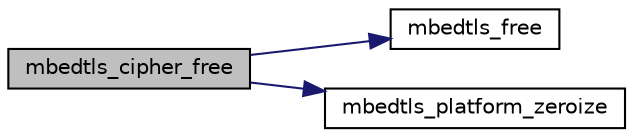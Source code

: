digraph "mbedtls_cipher_free"
{
 // LATEX_PDF_SIZE
  edge [fontname="Helvetica",fontsize="10",labelfontname="Helvetica",labelfontsize="10"];
  node [fontname="Helvetica",fontsize="10",shape=record];
  rankdir="LR";
  Node1 [label="mbedtls_cipher_free",height=0.2,width=0.4,color="black", fillcolor="grey75", style="filled", fontcolor="black",tooltip="This function frees and clears the cipher-specific context of ctx. Freeing ctx itself remains the res..."];
  Node1 -> Node2 [color="midnightblue",fontsize="10",style="solid",fontname="Helvetica"];
  Node2 [label="mbedtls_free",height=0.2,width=0.4,color="black", fillcolor="white", style="filled",URL="$dc/d3f/platform_8c.html#a5aeffbc9179142d77ef35d3266d5fc4d",tooltip=" "];
  Node1 -> Node3 [color="midnightblue",fontsize="10",style="solid",fontname="Helvetica"];
  Node3 [label="mbedtls_platform_zeroize",height=0.2,width=0.4,color="black", fillcolor="white", style="filled",URL="$dd/dde/platform__util_8c.html#aa4e36b2c1c58d8ad89e1e11b6ebea2d9",tooltip="Securely zeroize a buffer."];
}
